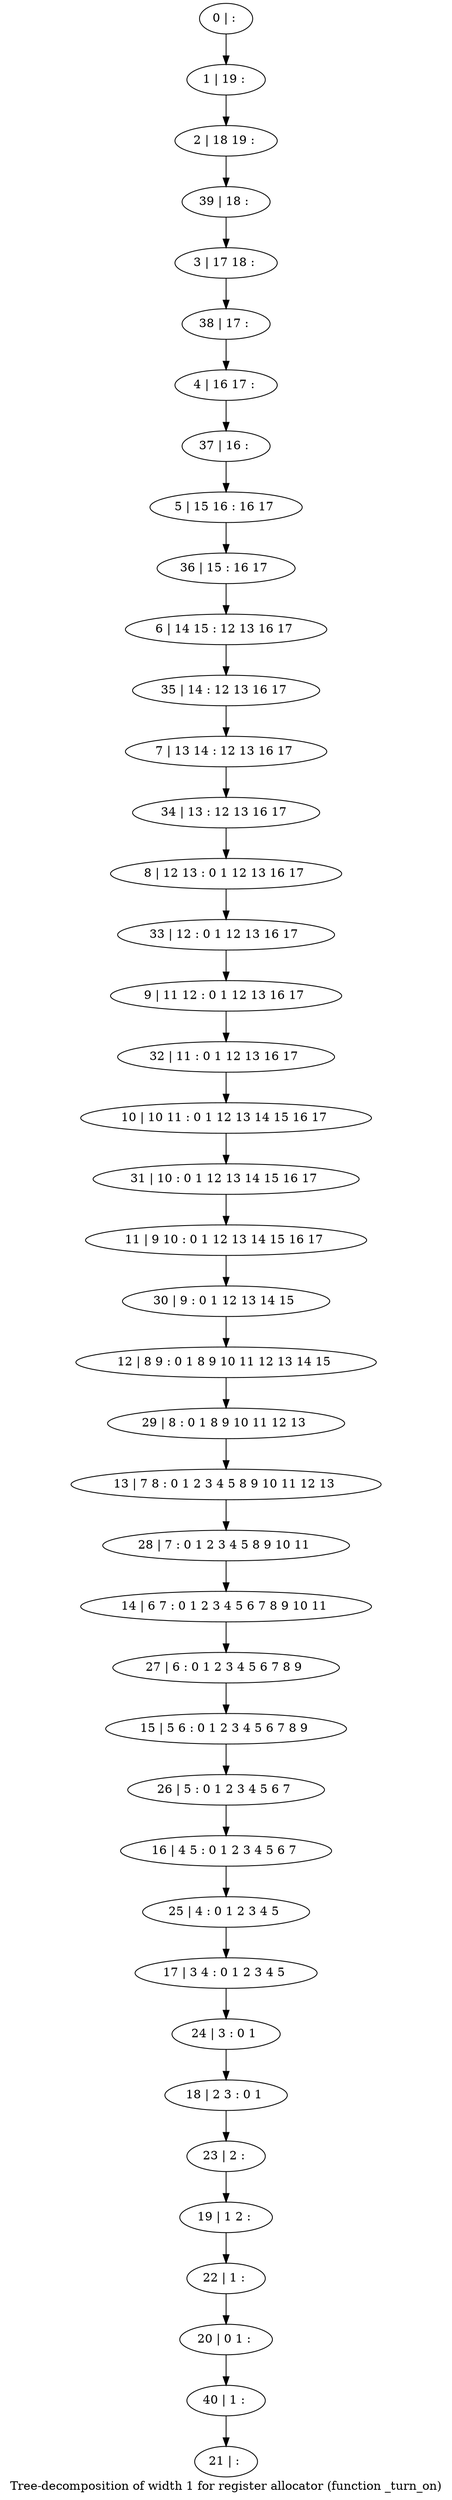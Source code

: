 digraph G {
graph [label="Tree-decomposition of width 1 for register allocator (function _turn_on)"]
0[label="0 | : "];
1[label="1 | 19 : "];
2[label="2 | 18 19 : "];
3[label="3 | 17 18 : "];
4[label="4 | 16 17 : "];
5[label="5 | 15 16 : 16 17 "];
6[label="6 | 14 15 : 12 13 16 17 "];
7[label="7 | 13 14 : 12 13 16 17 "];
8[label="8 | 12 13 : 0 1 12 13 16 17 "];
9[label="9 | 11 12 : 0 1 12 13 16 17 "];
10[label="10 | 10 11 : 0 1 12 13 14 15 16 17 "];
11[label="11 | 9 10 : 0 1 12 13 14 15 16 17 "];
12[label="12 | 8 9 : 0 1 8 9 10 11 12 13 14 15 "];
13[label="13 | 7 8 : 0 1 2 3 4 5 8 9 10 11 12 13 "];
14[label="14 | 6 7 : 0 1 2 3 4 5 6 7 8 9 10 11 "];
15[label="15 | 5 6 : 0 1 2 3 4 5 6 7 8 9 "];
16[label="16 | 4 5 : 0 1 2 3 4 5 6 7 "];
17[label="17 | 3 4 : 0 1 2 3 4 5 "];
18[label="18 | 2 3 : 0 1 "];
19[label="19 | 1 2 : "];
20[label="20 | 0 1 : "];
21[label="21 | : "];
22[label="22 | 1 : "];
23[label="23 | 2 : "];
24[label="24 | 3 : 0 1 "];
25[label="25 | 4 : 0 1 2 3 4 5 "];
26[label="26 | 5 : 0 1 2 3 4 5 6 7 "];
27[label="27 | 6 : 0 1 2 3 4 5 6 7 8 9 "];
28[label="28 | 7 : 0 1 2 3 4 5 8 9 10 11 "];
29[label="29 | 8 : 0 1 8 9 10 11 12 13 "];
30[label="30 | 9 : 0 1 12 13 14 15 "];
31[label="31 | 10 : 0 1 12 13 14 15 16 17 "];
32[label="32 | 11 : 0 1 12 13 16 17 "];
33[label="33 | 12 : 0 1 12 13 16 17 "];
34[label="34 | 13 : 12 13 16 17 "];
35[label="35 | 14 : 12 13 16 17 "];
36[label="36 | 15 : 16 17 "];
37[label="37 | 16 : "];
38[label="38 | 17 : "];
39[label="39 | 18 : "];
40[label="40 | 1 : "];
0->1 ;
1->2 ;
22->20 ;
19->22 ;
23->19 ;
18->23 ;
24->18 ;
17->24 ;
25->17 ;
16->25 ;
26->16 ;
15->26 ;
27->15 ;
14->27 ;
28->14 ;
13->28 ;
29->13 ;
12->29 ;
30->12 ;
11->30 ;
31->11 ;
10->31 ;
32->10 ;
9->32 ;
33->9 ;
8->33 ;
34->8 ;
7->34 ;
35->7 ;
6->35 ;
36->6 ;
5->36 ;
37->5 ;
4->37 ;
38->4 ;
3->38 ;
39->3 ;
2->39 ;
40->21 ;
20->40 ;
}
